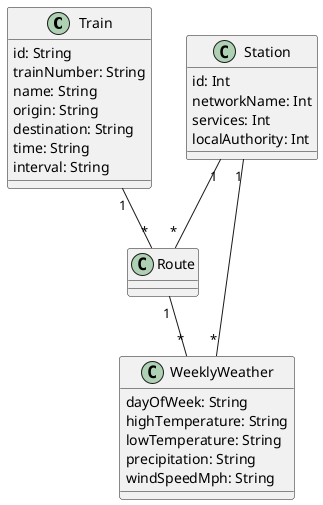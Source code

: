 @startuml "StationWeather"


class Train{
  id: String
  trainNumber: String
  name: String
  origin: String
  destination: String
  time: String
  interval: String
}

class Station{
  id: Int
  networkName: Int
  services: Int
  localAuthority: Int
}

class Route{
}

class WeeklyWeather{
  dayOfWeek: String
  highTemperature: String
  lowTemperature: String
  precipitation: String
  windSpeedMph: String
}



Train "1" -- "*" Route

Station "1" -- "*" Route

Station "1" -- "*" WeeklyWeather

Route "1" -- "*" WeeklyWeather


@enduml